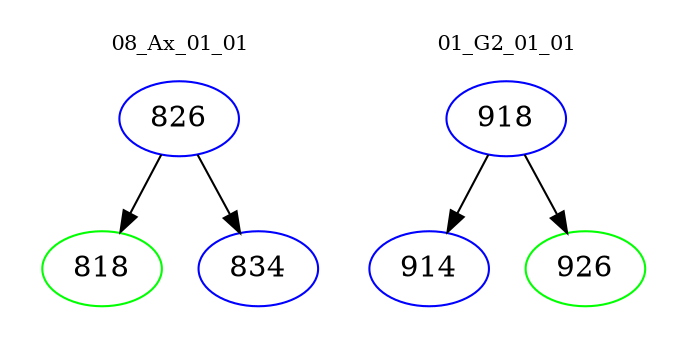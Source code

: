 digraph{
subgraph cluster_0 {
color = white
label = "08_Ax_01_01";
fontsize=10;
T0_826 [label="826", color="blue"]
T0_826 -> T0_818 [color="black"]
T0_818 [label="818", color="green"]
T0_826 -> T0_834 [color="black"]
T0_834 [label="834", color="blue"]
}
subgraph cluster_1 {
color = white
label = "01_G2_01_01";
fontsize=10;
T1_918 [label="918", color="blue"]
T1_918 -> T1_914 [color="black"]
T1_914 [label="914", color="blue"]
T1_918 -> T1_926 [color="black"]
T1_926 [label="926", color="green"]
}
}
